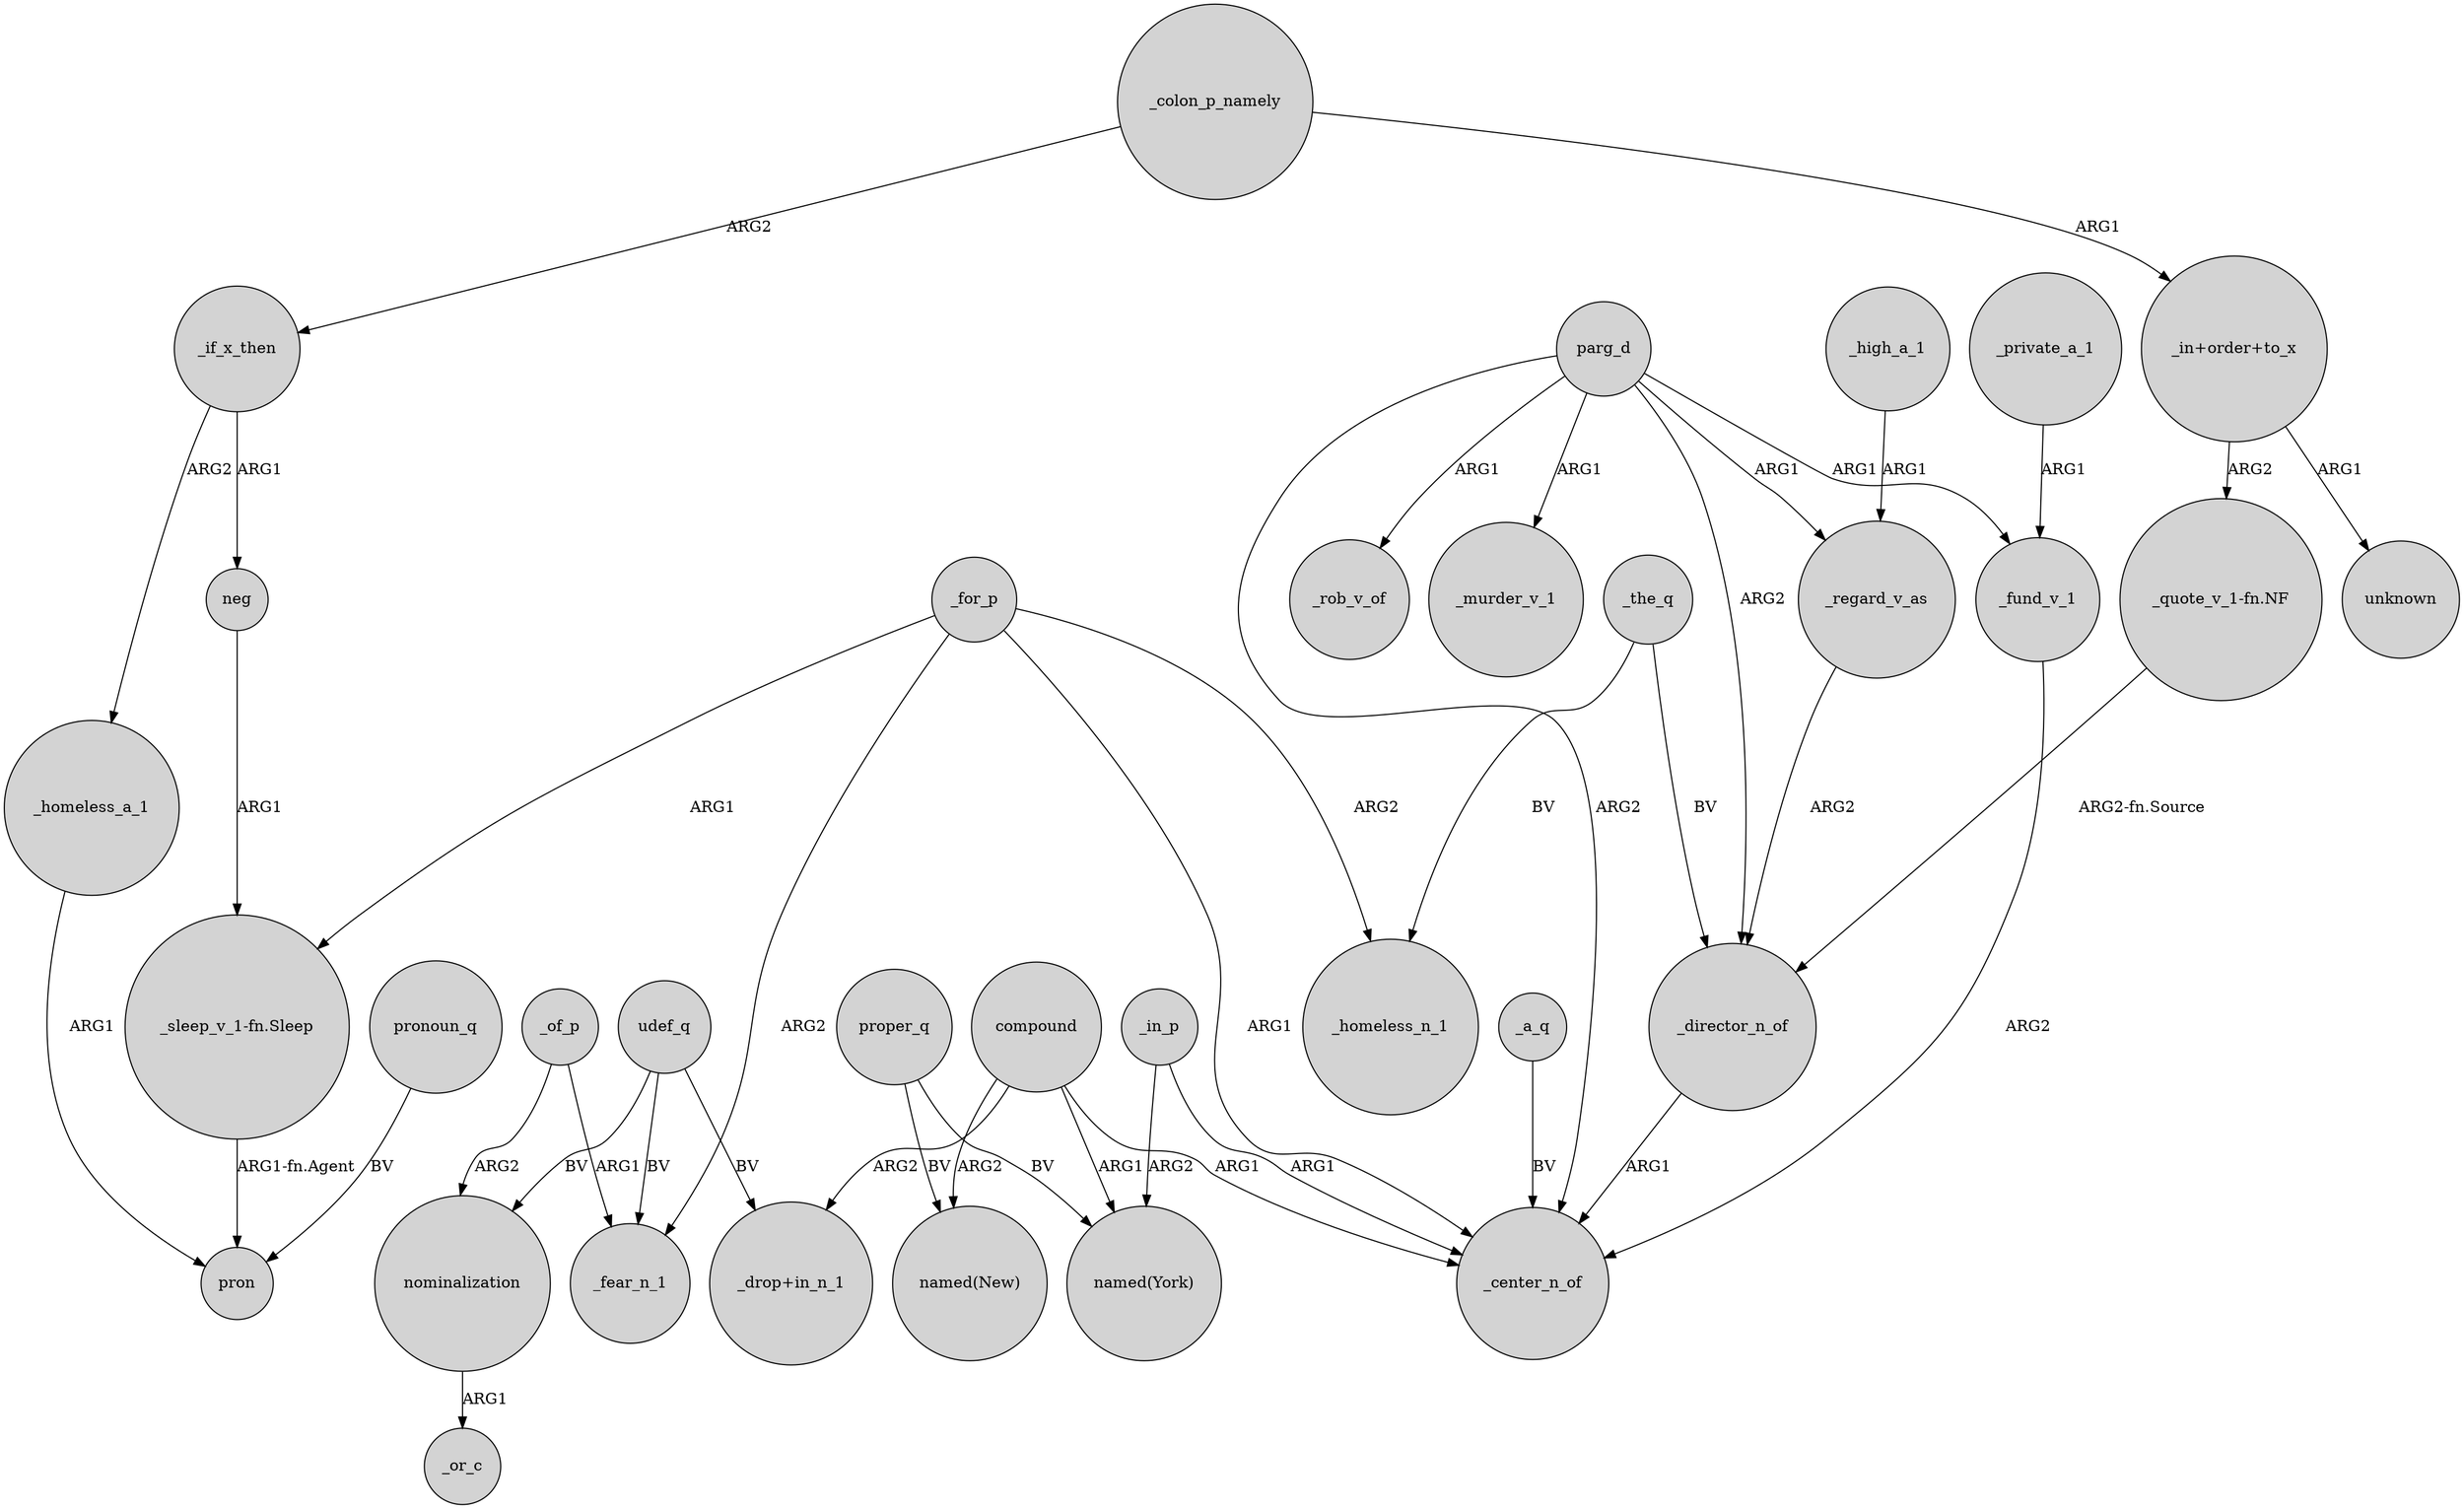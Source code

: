 digraph {
	node [shape=circle style=filled]
	_if_x_then -> neg [label=ARG1]
	parg_d -> _director_n_of [label=ARG2]
	compound -> "named(New)" [label=ARG2]
	_for_p -> _fear_n_1 [label=ARG2]
	"_quote_v_1-fn.NF" -> _director_n_of [label="ARG2-fn.Source"]
	_of_p -> _fear_n_1 [label=ARG1]
	parg_d -> _rob_v_of [label=ARG1]
	proper_q -> "named(New)" [label=BV]
	_for_p -> _homeless_n_1 [label=ARG2]
	parg_d -> _murder_v_1 [label=ARG1]
	_a_q -> _center_n_of [label=BV]
	compound -> "_drop+in_n_1" [label=ARG2]
	udef_q -> "_drop+in_n_1" [label=BV]
	udef_q -> _fear_n_1 [label=BV]
	pronoun_q -> pron [label=BV]
	_if_x_then -> _homeless_a_1 [label=ARG2]
	_regard_v_as -> _director_n_of [label=ARG2]
	compound -> "named(York)" [label=ARG1]
	_high_a_1 -> _regard_v_as [label=ARG1]
	_director_n_of -> _center_n_of [label=ARG1]
	_of_p -> nominalization [label=ARG2]
	_for_p -> "_sleep_v_1-fn.Sleep" [label=ARG1]
	parg_d -> _center_n_of [label=ARG2]
	compound -> _center_n_of [label=ARG1]
	"_in+order+to_x" -> "_quote_v_1-fn.NF" [label=ARG2]
	"_in+order+to_x" -> unknown [label=ARG1]
	nominalization -> _or_c [label=ARG1]
	udef_q -> nominalization [label=BV]
	neg -> "_sleep_v_1-fn.Sleep" [label=ARG1]
	_in_p -> "named(York)" [label=ARG2]
	_the_q -> _homeless_n_1 [label=BV]
	_private_a_1 -> _fund_v_1 [label=ARG1]
	parg_d -> _fund_v_1 [label=ARG1]
	_the_q -> _director_n_of [label=BV]
	_homeless_a_1 -> pron [label=ARG1]
	_for_p -> _center_n_of [label=ARG1]
	_colon_p_namely -> "_in+order+to_x" [label=ARG1]
	_colon_p_namely -> _if_x_then [label=ARG2]
	proper_q -> "named(York)" [label=BV]
	"_sleep_v_1-fn.Sleep" -> pron [label="ARG1-fn.Agent"]
	_fund_v_1 -> _center_n_of [label=ARG2]
	_in_p -> _center_n_of [label=ARG1]
	parg_d -> _regard_v_as [label=ARG1]
}
